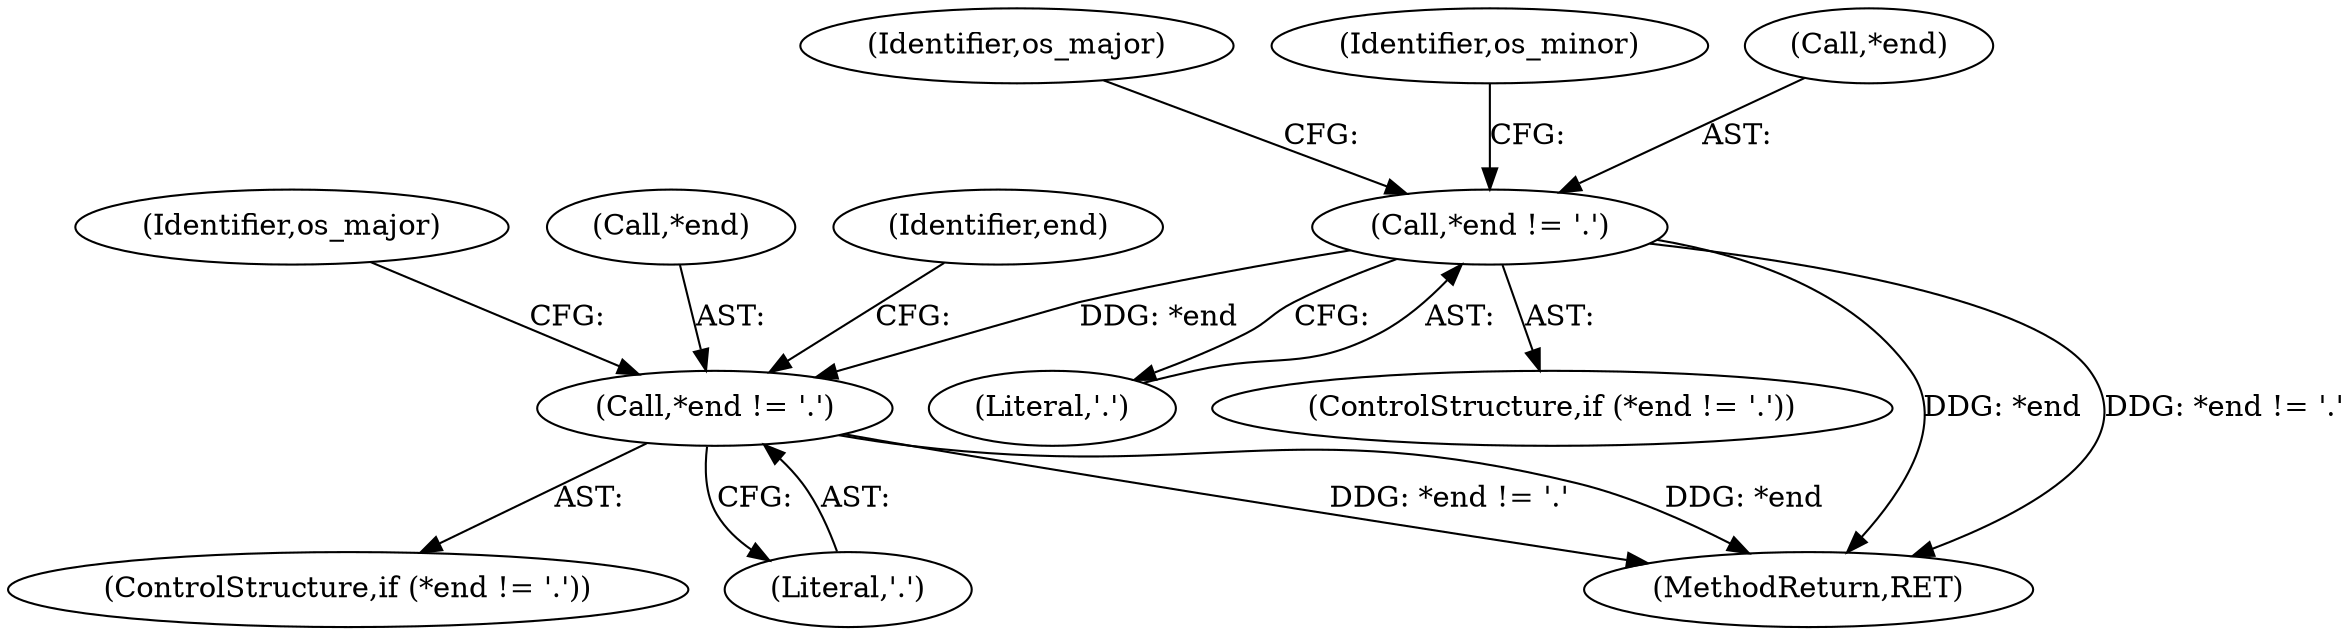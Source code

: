 digraph "0_keepalived_c6247a9ef2c7b33244ab1d3aa5d629ec49f0a067_1@pointer" {
"1000189" [label="(Call,*end != '.')"];
"1000210" [label="(Call,*end != '.')"];
"1000215" [label="(Identifier,os_major)"];
"1000189" [label="(Call,*end != '.')"];
"1000211" [label="(Call,*end)"];
"1000194" [label="(Identifier,os_major)"];
"1000209" [label="(ControlStructure,if (*end != '.'))"];
"1000223" [label="(Identifier,end)"];
"1000213" [label="(Literal,'.')"];
"1000192" [label="(Literal,'.')"];
"1000199" [label="(Identifier,os_minor)"];
"1000210" [label="(Call,*end != '.')"];
"1000190" [label="(Call,*end)"];
"1000188" [label="(ControlStructure,if (*end != '.'))"];
"1000673" [label="(MethodReturn,RET)"];
"1000189" -> "1000188"  [label="AST: "];
"1000189" -> "1000192"  [label="CFG: "];
"1000190" -> "1000189"  [label="AST: "];
"1000192" -> "1000189"  [label="AST: "];
"1000194" -> "1000189"  [label="CFG: "];
"1000199" -> "1000189"  [label="CFG: "];
"1000189" -> "1000673"  [label="DDG: *end"];
"1000189" -> "1000673"  [label="DDG: *end != '.'"];
"1000189" -> "1000210"  [label="DDG: *end"];
"1000210" -> "1000209"  [label="AST: "];
"1000210" -> "1000213"  [label="CFG: "];
"1000211" -> "1000210"  [label="AST: "];
"1000213" -> "1000210"  [label="AST: "];
"1000215" -> "1000210"  [label="CFG: "];
"1000223" -> "1000210"  [label="CFG: "];
"1000210" -> "1000673"  [label="DDG: *end != '.'"];
"1000210" -> "1000673"  [label="DDG: *end"];
}
